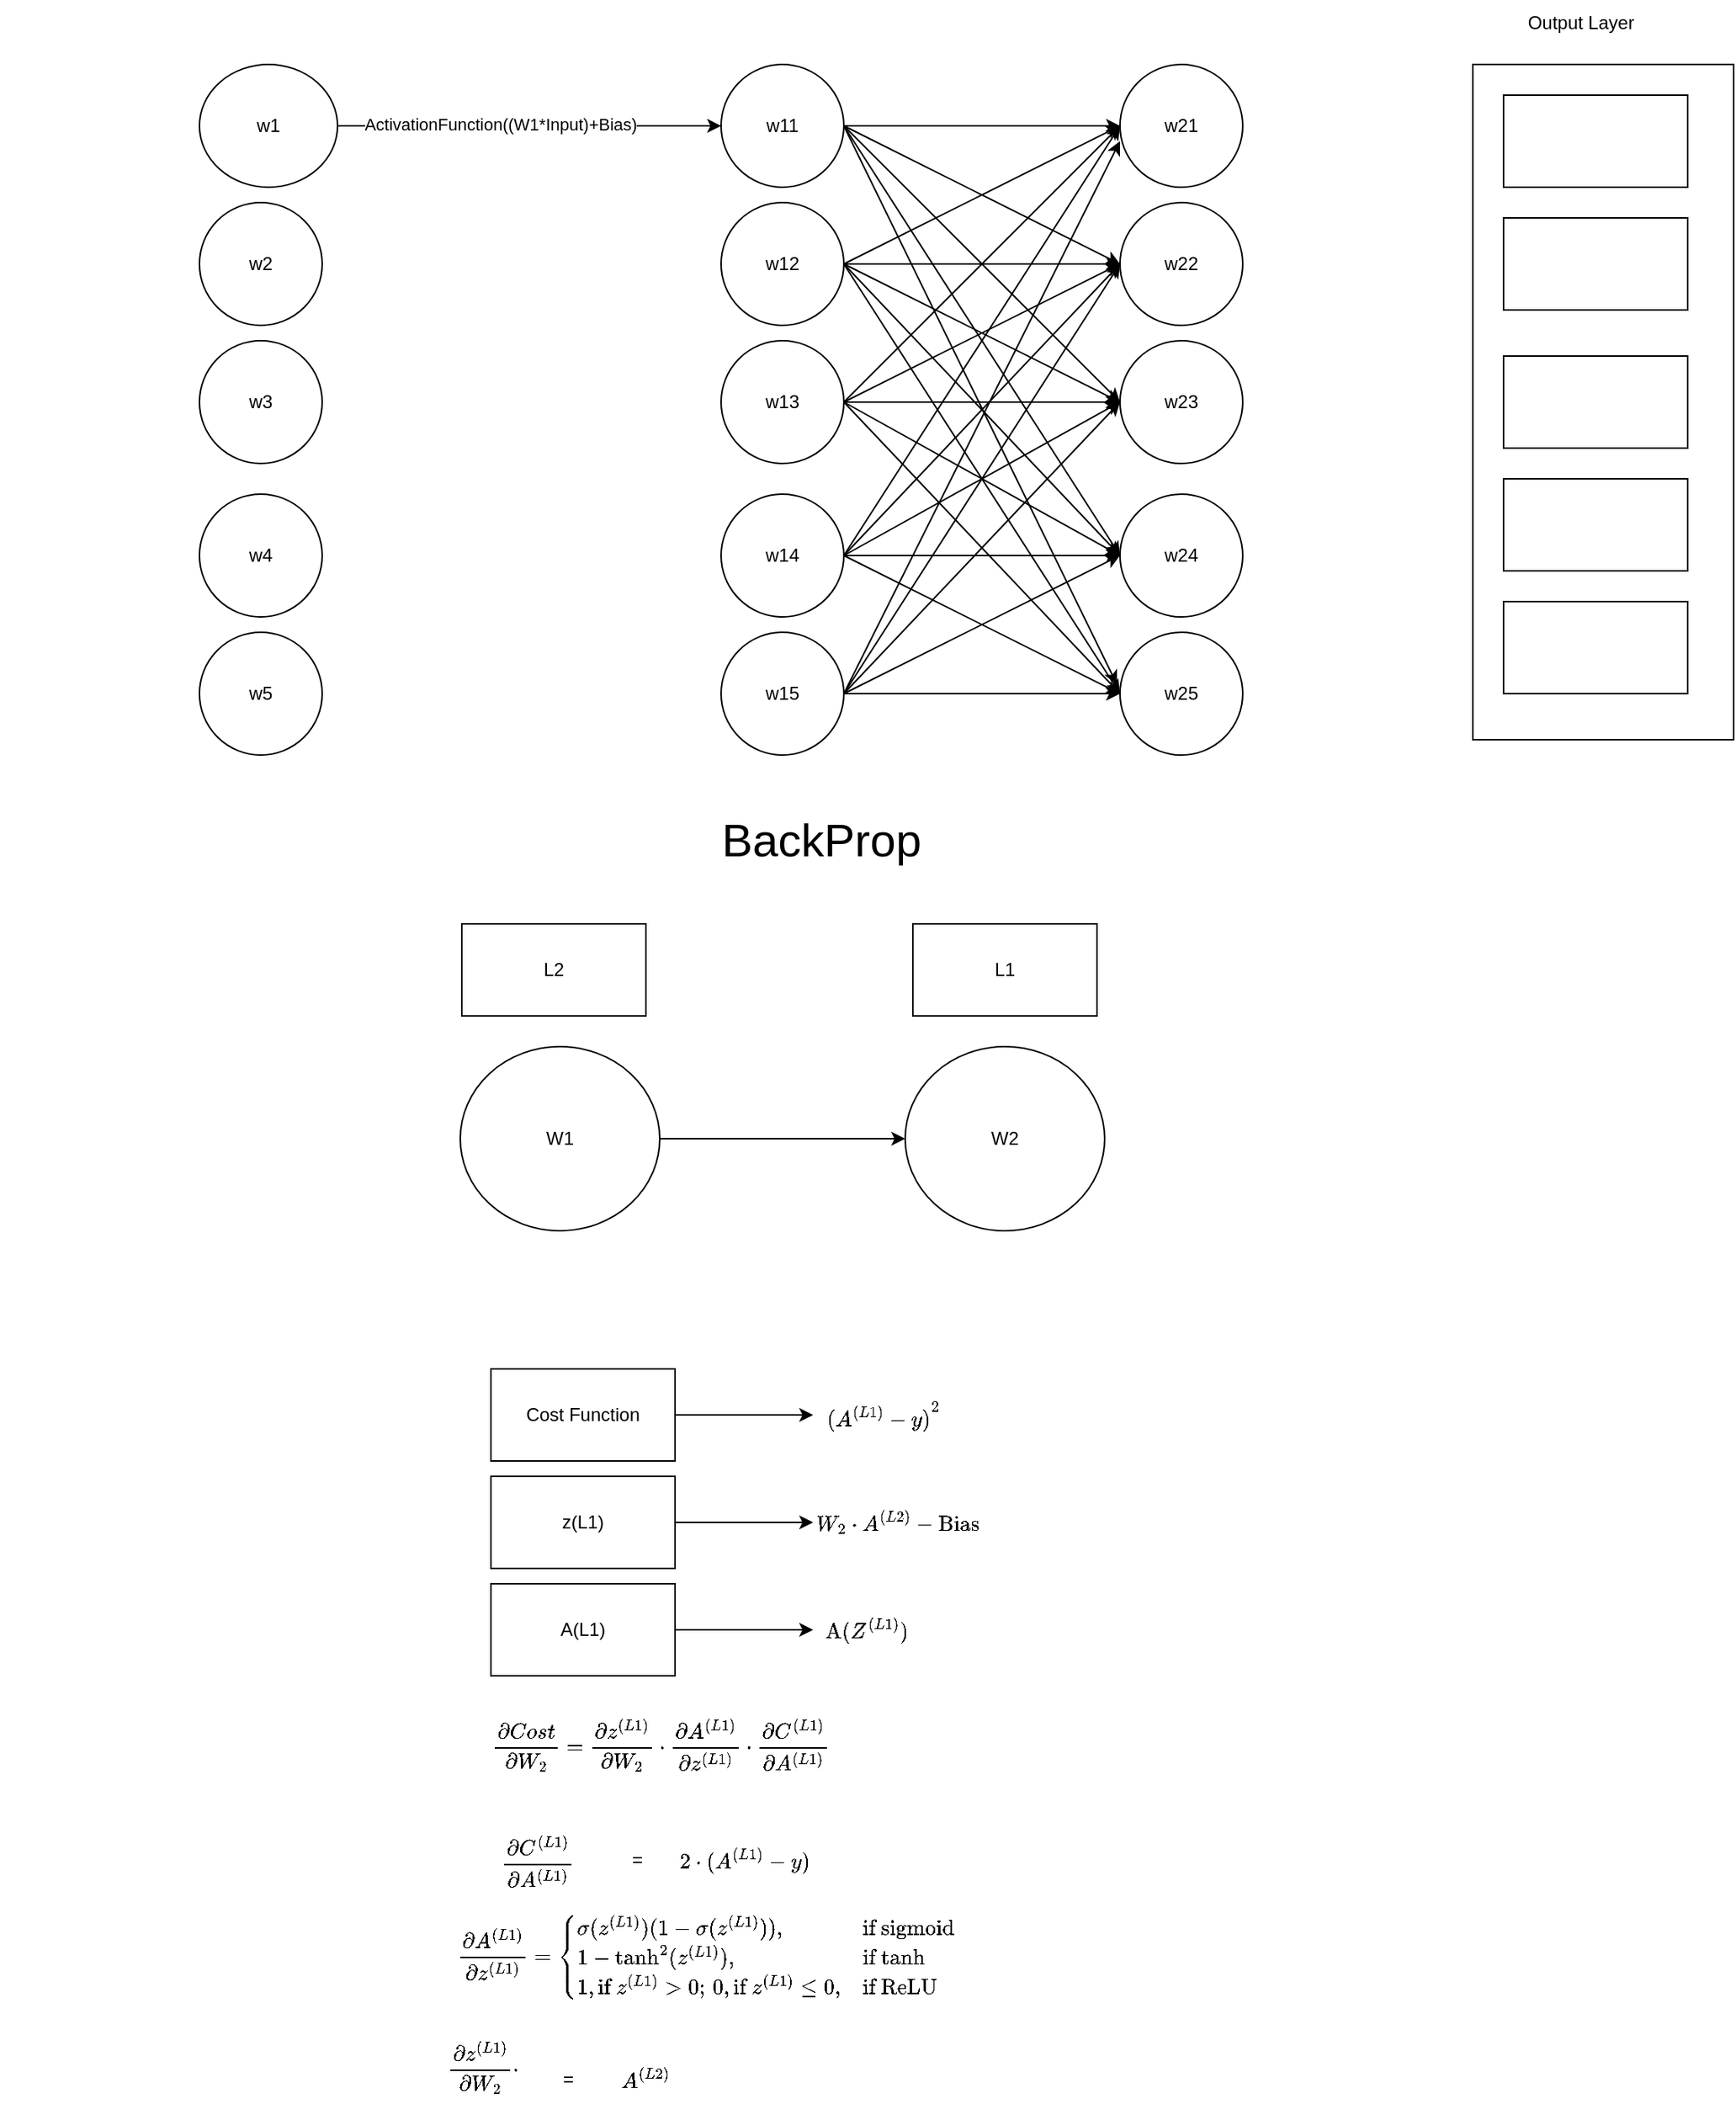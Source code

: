 <mxfile>
    <diagram id="c4s7hX64lxNSLRO3-6PG" name="Page-1">
        <mxGraphModel dx="1867" dy="741" grid="1" gridSize="10" guides="1" tooltips="1" connect="1" arrows="1" fold="1" page="1" pageScale="1" pageWidth="827" pageHeight="1169" math="1" shadow="0">
            <root>
                <mxCell id="0"/>
                <mxCell id="1" parent="0"/>
                <mxCell id="46" style="edgeStyle=none;html=1;entryX=0;entryY=0.5;entryDx=0;entryDy=0;" parent="1" source="2" target="8" edge="1">
                    <mxGeometry relative="1" as="geometry"/>
                </mxCell>
                <mxCell id="47" value="ActivationFunction((W1*Input)+Bias)" style="edgeLabel;html=1;align=center;verticalAlign=middle;resizable=0;points=[];" parent="46" vertex="1" connectable="0">
                    <mxGeometry x="-0.152" y="1" relative="1" as="geometry">
                        <mxPoint as="offset"/>
                    </mxGeometry>
                </mxCell>
                <mxCell id="2" value="w1" style="ellipse;whiteSpace=wrap;html=1;" parent="1" vertex="1">
                    <mxGeometry x="-50" y="80" width="90" height="80" as="geometry"/>
                </mxCell>
                <mxCell id="3" value="w2" style="ellipse;whiteSpace=wrap;html=1;" parent="1" vertex="1">
                    <mxGeometry x="-50" y="170" width="80" height="80" as="geometry"/>
                </mxCell>
                <mxCell id="4" value="w3" style="ellipse;whiteSpace=wrap;html=1;" parent="1" vertex="1">
                    <mxGeometry x="-50" y="260" width="80" height="80" as="geometry"/>
                </mxCell>
                <mxCell id="5" value="w4" style="ellipse;whiteSpace=wrap;html=1;" parent="1" vertex="1">
                    <mxGeometry x="-50" y="360" width="80" height="80" as="geometry"/>
                </mxCell>
                <mxCell id="6" value="w5" style="ellipse;whiteSpace=wrap;html=1;" parent="1" vertex="1">
                    <mxGeometry x="-50" y="450" width="80" height="80" as="geometry"/>
                </mxCell>
                <mxCell id="18" style="edgeStyle=none;html=1;entryX=0;entryY=0.5;entryDx=0;entryDy=0;exitX=1;exitY=0.5;exitDx=0;exitDy=0;" parent="1" source="8" target="13" edge="1">
                    <mxGeometry relative="1" as="geometry"/>
                </mxCell>
                <mxCell id="19" style="edgeStyle=none;html=1;exitX=1;exitY=0.5;exitDx=0;exitDy=0;entryX=0;entryY=0.5;entryDx=0;entryDy=0;" parent="1" source="8" target="14" edge="1">
                    <mxGeometry relative="1" as="geometry"/>
                </mxCell>
                <mxCell id="21" style="edgeStyle=none;html=1;exitX=1;exitY=0.5;exitDx=0;exitDy=0;entryX=0;entryY=0.5;entryDx=0;entryDy=0;" parent="1" source="8" target="15" edge="1">
                    <mxGeometry relative="1" as="geometry"/>
                </mxCell>
                <mxCell id="22" style="edgeStyle=none;html=1;exitX=1;exitY=0.5;exitDx=0;exitDy=0;entryX=0;entryY=0.5;entryDx=0;entryDy=0;" parent="1" source="8" target="16" edge="1">
                    <mxGeometry relative="1" as="geometry"/>
                </mxCell>
                <mxCell id="8" value="w11" style="ellipse;whiteSpace=wrap;html=1;" parent="1" vertex="1">
                    <mxGeometry x="290" y="80" width="80" height="80" as="geometry"/>
                </mxCell>
                <mxCell id="24" style="edgeStyle=none;html=1;exitX=1;exitY=0.5;exitDx=0;exitDy=0;entryX=0;entryY=0.5;entryDx=0;entryDy=0;" parent="1" source="9" target="13" edge="1">
                    <mxGeometry relative="1" as="geometry"/>
                </mxCell>
                <mxCell id="25" style="edgeStyle=none;html=1;exitX=1;exitY=0.5;exitDx=0;exitDy=0;entryX=0;entryY=0.5;entryDx=0;entryDy=0;" parent="1" source="9" target="14" edge="1">
                    <mxGeometry relative="1" as="geometry"/>
                </mxCell>
                <mxCell id="26" style="edgeStyle=none;html=1;exitX=1;exitY=0.5;exitDx=0;exitDy=0;entryX=0;entryY=0.5;entryDx=0;entryDy=0;" parent="1" source="9" target="15" edge="1">
                    <mxGeometry relative="1" as="geometry"/>
                </mxCell>
                <mxCell id="27" style="edgeStyle=none;html=1;exitX=1;exitY=0.5;exitDx=0;exitDy=0;entryX=0;entryY=0.5;entryDx=0;entryDy=0;" parent="1" source="9" target="16" edge="1">
                    <mxGeometry relative="1" as="geometry"/>
                </mxCell>
                <mxCell id="28" style="edgeStyle=none;html=1;exitX=1;exitY=0.5;exitDx=0;exitDy=0;entryX=0;entryY=0.5;entryDx=0;entryDy=0;" parent="1" source="9" target="17" edge="1">
                    <mxGeometry relative="1" as="geometry"/>
                </mxCell>
                <mxCell id="9" value="w12" style="ellipse;whiteSpace=wrap;html=1;" parent="1" vertex="1">
                    <mxGeometry x="290" y="170" width="80" height="80" as="geometry"/>
                </mxCell>
                <mxCell id="29" style="edgeStyle=none;html=1;exitX=1;exitY=0.5;exitDx=0;exitDy=0;" parent="1" source="10" edge="1">
                    <mxGeometry relative="1" as="geometry">
                        <mxPoint x="550" y="120" as="targetPoint"/>
                    </mxGeometry>
                </mxCell>
                <mxCell id="30" style="edgeStyle=none;html=1;exitX=1;exitY=0.5;exitDx=0;exitDy=0;entryX=0;entryY=0.5;entryDx=0;entryDy=0;" parent="1" source="10" target="14" edge="1">
                    <mxGeometry relative="1" as="geometry"/>
                </mxCell>
                <mxCell id="31" style="edgeStyle=none;html=1;exitX=1;exitY=0.5;exitDx=0;exitDy=0;entryX=0;entryY=0.5;entryDx=0;entryDy=0;" parent="1" source="10" target="15" edge="1">
                    <mxGeometry relative="1" as="geometry"/>
                </mxCell>
                <mxCell id="32" style="edgeStyle=none;html=1;exitX=1;exitY=0.5;exitDx=0;exitDy=0;entryX=0;entryY=0.5;entryDx=0;entryDy=0;" parent="1" source="10" target="16" edge="1">
                    <mxGeometry relative="1" as="geometry"/>
                </mxCell>
                <mxCell id="33" style="edgeStyle=none;html=1;exitX=1;exitY=0.5;exitDx=0;exitDy=0;entryX=0;entryY=0.5;entryDx=0;entryDy=0;" parent="1" source="10" target="17" edge="1">
                    <mxGeometry relative="1" as="geometry"/>
                </mxCell>
                <mxCell id="10" value="w13" style="ellipse;whiteSpace=wrap;html=1;" parent="1" vertex="1">
                    <mxGeometry x="290" y="260" width="80" height="80" as="geometry"/>
                </mxCell>
                <mxCell id="34" style="edgeStyle=none;html=1;exitX=1;exitY=0.5;exitDx=0;exitDy=0;" parent="1" source="11" edge="1">
                    <mxGeometry relative="1" as="geometry">
                        <mxPoint x="550" y="120" as="targetPoint"/>
                    </mxGeometry>
                </mxCell>
                <mxCell id="35" style="edgeStyle=none;html=1;exitX=1;exitY=0.5;exitDx=0;exitDy=0;entryX=0;entryY=0.5;entryDx=0;entryDy=0;" parent="1" source="11" target="14" edge="1">
                    <mxGeometry relative="1" as="geometry"/>
                </mxCell>
                <mxCell id="38" style="edgeStyle=none;html=1;exitX=1;exitY=0.5;exitDx=0;exitDy=0;entryX=0;entryY=0.5;entryDx=0;entryDy=0;" parent="1" source="11" target="15" edge="1">
                    <mxGeometry relative="1" as="geometry"/>
                </mxCell>
                <mxCell id="39" style="edgeStyle=none;html=1;exitX=1;exitY=0.5;exitDx=0;exitDy=0;entryX=0;entryY=0.5;entryDx=0;entryDy=0;" parent="1" source="11" target="16" edge="1">
                    <mxGeometry relative="1" as="geometry"/>
                </mxCell>
                <mxCell id="40" style="edgeStyle=none;html=1;exitX=1;exitY=0.5;exitDx=0;exitDy=0;entryX=0;entryY=0.5;entryDx=0;entryDy=0;" parent="1" source="11" target="17" edge="1">
                    <mxGeometry relative="1" as="geometry"/>
                </mxCell>
                <mxCell id="11" value="w14" style="ellipse;whiteSpace=wrap;html=1;" parent="1" vertex="1">
                    <mxGeometry x="290" y="360" width="80" height="80" as="geometry"/>
                </mxCell>
                <mxCell id="41" style="edgeStyle=none;html=1;exitX=1;exitY=0.5;exitDx=0;exitDy=0;" parent="1" source="12" edge="1">
                    <mxGeometry relative="1" as="geometry">
                        <mxPoint x="550" y="130" as="targetPoint"/>
                    </mxGeometry>
                </mxCell>
                <mxCell id="42" style="edgeStyle=none;html=1;exitX=1;exitY=0.5;exitDx=0;exitDy=0;entryX=0;entryY=0.5;entryDx=0;entryDy=0;" parent="1" source="12" target="14" edge="1">
                    <mxGeometry relative="1" as="geometry"/>
                </mxCell>
                <mxCell id="43" style="edgeStyle=none;html=1;exitX=1;exitY=0.5;exitDx=0;exitDy=0;entryX=0;entryY=0.5;entryDx=0;entryDy=0;" parent="1" source="12" target="15" edge="1">
                    <mxGeometry relative="1" as="geometry"/>
                </mxCell>
                <mxCell id="44" style="edgeStyle=none;html=1;exitX=1;exitY=0.5;exitDx=0;exitDy=0;entryX=0;entryY=0.5;entryDx=0;entryDy=0;" parent="1" source="12" target="16" edge="1">
                    <mxGeometry relative="1" as="geometry"/>
                </mxCell>
                <mxCell id="45" style="edgeStyle=none;html=1;exitX=1;exitY=0.5;exitDx=0;exitDy=0;" parent="1" source="12" edge="1">
                    <mxGeometry relative="1" as="geometry">
                        <mxPoint x="550" y="490" as="targetPoint"/>
                    </mxGeometry>
                </mxCell>
                <mxCell id="12" value="w15" style="ellipse;whiteSpace=wrap;html=1;" parent="1" vertex="1">
                    <mxGeometry x="290" y="450" width="80" height="80" as="geometry"/>
                </mxCell>
                <mxCell id="13" value="w21" style="ellipse;whiteSpace=wrap;html=1;" parent="1" vertex="1">
                    <mxGeometry x="550" y="80" width="80" height="80" as="geometry"/>
                </mxCell>
                <mxCell id="14" value="w22" style="ellipse;whiteSpace=wrap;html=1;" parent="1" vertex="1">
                    <mxGeometry x="550" y="170" width="80" height="80" as="geometry"/>
                </mxCell>
                <mxCell id="15" value="w23" style="ellipse;whiteSpace=wrap;html=1;" parent="1" vertex="1">
                    <mxGeometry x="550" y="260" width="80" height="80" as="geometry"/>
                </mxCell>
                <mxCell id="16" value="w24" style="ellipse;whiteSpace=wrap;html=1;" parent="1" vertex="1">
                    <mxGeometry x="550" y="360" width="80" height="80" as="geometry"/>
                </mxCell>
                <mxCell id="17" value="w25" style="ellipse;whiteSpace=wrap;html=1;" parent="1" vertex="1">
                    <mxGeometry x="550" y="450" width="80" height="80" as="geometry"/>
                </mxCell>
                <mxCell id="23" style="edgeStyle=none;html=1;exitX=1;exitY=0.5;exitDx=0;exitDy=0;entryX=-0.025;entryY=0.425;entryDx=0;entryDy=0;entryPerimeter=0;" parent="1" source="8" target="17" edge="1">
                    <mxGeometry relative="1" as="geometry"/>
                </mxCell>
                <mxCell id="48" value="" style="whiteSpace=wrap;html=1;" parent="1" vertex="1">
                    <mxGeometry x="780" y="80" width="170" height="440" as="geometry"/>
                </mxCell>
                <mxCell id="49" value="" style="whiteSpace=wrap;html=1;" parent="1" vertex="1">
                    <mxGeometry x="800" y="100" width="120" height="60" as="geometry"/>
                </mxCell>
                <mxCell id="50" value="" style="whiteSpace=wrap;html=1;" parent="1" vertex="1">
                    <mxGeometry x="800" y="180" width="120" height="60" as="geometry"/>
                </mxCell>
                <mxCell id="51" value="" style="whiteSpace=wrap;html=1;" parent="1" vertex="1">
                    <mxGeometry x="800" y="270" width="120" height="60" as="geometry"/>
                </mxCell>
                <mxCell id="52" value="" style="whiteSpace=wrap;html=1;" parent="1" vertex="1">
                    <mxGeometry x="800" y="350" width="120" height="60" as="geometry"/>
                </mxCell>
                <mxCell id="53" value="" style="whiteSpace=wrap;html=1;" parent="1" vertex="1">
                    <mxGeometry x="800" y="430" width="120" height="60" as="geometry"/>
                </mxCell>
                <mxCell id="54" value="Output Layer" style="text;html=1;align=center;verticalAlign=middle;resizable=0;points=[];autosize=1;strokeColor=none;fillColor=none;" parent="1" vertex="1">
                    <mxGeometry x="805" y="38" width="90" height="30" as="geometry"/>
                </mxCell>
                <mxCell id="56" value="&lt;font style=&quot;font-size: 30px;&quot;&gt;BackProp&lt;/font&gt;" style="text;html=1;align=center;verticalAlign=middle;resizable=0;points=[];autosize=1;strokeColor=none;fillColor=none;" parent="1" vertex="1">
                    <mxGeometry x="280" y="560" width="150" height="50" as="geometry"/>
                </mxCell>
                <mxCell id="62" style="edgeStyle=none;html=1;" parent="1" source="59" target="60" edge="1">
                    <mxGeometry relative="1" as="geometry"/>
                </mxCell>
                <mxCell id="59" value="W1" style="ellipse;whiteSpace=wrap;html=1;" parent="1" vertex="1">
                    <mxGeometry x="120" y="720" width="130" height="120" as="geometry"/>
                </mxCell>
                <mxCell id="60" value="W2" style="ellipse;whiteSpace=wrap;html=1;" parent="1" vertex="1">
                    <mxGeometry x="410" y="720" width="130" height="120" as="geometry"/>
                </mxCell>
                <mxCell id="67" value="L1" style="whiteSpace=wrap;html=1;" parent="1" vertex="1">
                    <mxGeometry x="415" y="640" width="120" height="60" as="geometry"/>
                </mxCell>
                <mxCell id="68" value="L2" style="whiteSpace=wrap;html=1;" parent="1" vertex="1">
                    <mxGeometry x="121" y="640" width="120" height="60" as="geometry"/>
                </mxCell>
                <mxCell id="70" style="edgeStyle=none;html=1;" parent="1" source="69" edge="1">
                    <mxGeometry relative="1" as="geometry">
                        <mxPoint x="350.0" y="960" as="targetPoint"/>
                    </mxGeometry>
                </mxCell>
                <mxCell id="69" value="Cost Function" style="whiteSpace=wrap;html=1;" parent="1" vertex="1">
                    <mxGeometry x="140" y="930" width="120" height="60" as="geometry"/>
                </mxCell>
                <mxCell id="72" value="$$&lt;br&gt;{(A^{(L1)} - y)}^2&lt;br&gt;$$" style="text;align=center;verticalAlign=middle;resizable=0;points=[];autosize=1;strokeColor=none;fillColor=none;html=1;" vertex="1" parent="1">
                    <mxGeometry x="340" y="930" width="110" height="60" as="geometry"/>
                </mxCell>
                <mxCell id="73" style="edgeStyle=none;html=1;" edge="1" parent="1" source="74">
                    <mxGeometry relative="1" as="geometry">
                        <mxPoint x="350.0" y="1030" as="targetPoint"/>
                    </mxGeometry>
                </mxCell>
                <mxCell id="74" value="z(L1)" style="whiteSpace=wrap;html=1;" vertex="1" parent="1">
                    <mxGeometry x="140" y="1000" width="120" height="60" as="geometry"/>
                </mxCell>
                <mxCell id="76" value="$$&lt;br&gt;W_2 \cdot A^{(L2)} - \text{Bias}&lt;br&gt;$$" style="text;align=center;verticalAlign=middle;resizable=0;points=[];autosize=1;strokeColor=none;fillColor=none;html=1;" vertex="1" parent="1">
                    <mxGeometry x="310" y="1000" width="190" height="60" as="geometry"/>
                </mxCell>
                <mxCell id="77" style="edgeStyle=none;html=1;" edge="1" parent="1" source="78">
                    <mxGeometry relative="1" as="geometry">
                        <mxPoint x="350.0" y="1100" as="targetPoint"/>
                    </mxGeometry>
                </mxCell>
                <mxCell id="78" value="A(L1)" style="whiteSpace=wrap;html=1;" vertex="1" parent="1">
                    <mxGeometry x="140" y="1070" width="120" height="60" as="geometry"/>
                </mxCell>
                <mxCell id="79" value="$$&lt;br&gt;&lt;br&gt;\text{A}(Z^{(L1)})&lt;br&gt;&lt;br&gt;$$" style="text;align=center;verticalAlign=middle;resizable=0;points=[];autosize=1;strokeColor=none;fillColor=none;html=1;" vertex="1" parent="1">
                    <mxGeometry x="330" y="1055" width="110" height="90" as="geometry"/>
                </mxCell>
                <mxCell id="84" value="$$&lt;br&gt;\frac{\partial Cost}{\partial W_2} = \frac{\partial z^{(L1)}}{\partial W_2} \cdot \frac{\partial A^{(L1)}}{\partial z^{(L1)}} \cdot \frac{\partial C^{(L1)}}{\partial A^{(L1)}}&lt;br&gt;$$" style="text;align=center;verticalAlign=middle;resizable=0;points=[];autosize=1;strokeColor=none;fillColor=none;html=1;" vertex="1" parent="1">
                    <mxGeometry x="-180" y="1145" width="860" height="60" as="geometry"/>
                </mxCell>
                <mxCell id="86" value="$$ \frac{\partial C^{(L1)}}{\partial A^{(L1)}}$$" style="text;align=center;verticalAlign=middle;resizable=0;points=[];autosize=1;strokeColor=none;fillColor=none;html=1;" vertex="1" parent="1">
                    <mxGeometry x="40" y="1235" width="260" height="30" as="geometry"/>
                </mxCell>
                <mxCell id="87" value="=" style="text;html=1;align=center;verticalAlign=middle;resizable=0;points=[];autosize=1;strokeColor=none;fillColor=none;" vertex="1" parent="1">
                    <mxGeometry x="220" y="1235" width="30" height="30" as="geometry"/>
                </mxCell>
                <mxCell id="88" value="$$&lt;br&gt;2 \cdot (A^{(L1)} - y)&lt;br&gt;$$" style="text;align=center;verticalAlign=middle;resizable=0;points=[];autosize=1;strokeColor=none;fillColor=none;html=1;" vertex="1" parent="1">
                    <mxGeometry x="240" y="1220" width="130" height="60" as="geometry"/>
                </mxCell>
                <mxCell id="91" value="$$&lt;br&gt;\frac{\partial A^{(L1)}}{\partial z^{(L1)}} =&lt;br&gt;\begin{cases}&amp;nbsp;&lt;br&gt;\sigma(z^{(L1)}) (1 - \sigma(z^{(L1)})), &amp;amp; \text{if sigmoid} \\&lt;br&gt;1 - \tanh^2(z^{(L1)}), &amp;amp; \text{if tanh} \\&lt;br&gt;1, \text{if } z^{(L1)} &amp;gt; 0; \, 0, \text{if } z^{(L1)} \leq 0, &amp;amp; \text{if ReLU}&lt;br&gt;\end{cases}&lt;br&gt;$$" style="text;align=center;verticalAlign=middle;resizable=0;points=[];autosize=1;strokeColor=none;fillColor=none;html=1;" vertex="1" parent="1">
                    <mxGeometry x="90" y="1248" width="380" height="130" as="geometry"/>
                </mxCell>
                <mxCell id="92" value="$$\frac{\partial z^{(L1)}}{\partial W_2} \cdot $$" style="text;align=center;verticalAlign=middle;resizable=0;points=[];autosize=1;strokeColor=none;fillColor=none;html=1;" vertex="1" parent="1">
                    <mxGeometry y="1370" width="270" height="30" as="geometry"/>
                </mxCell>
                <mxCell id="96" value="=" style="text;html=1;align=center;verticalAlign=middle;resizable=0;points=[];autosize=1;strokeColor=none;fillColor=none;" vertex="1" parent="1">
                    <mxGeometry x="175" y="1378" width="30" height="30" as="geometry"/>
                </mxCell>
                <mxCell id="97" value="$$ A^{(L2)}$$" style="text;align=center;verticalAlign=middle;resizable=0;points=[];autosize=1;strokeColor=none;fillColor=none;html=1;" vertex="1" parent="1">
                    <mxGeometry x="190" y="1378" width="100" height="30" as="geometry"/>
                </mxCell>
            </root>
        </mxGraphModel>
    </diagram>
</mxfile>